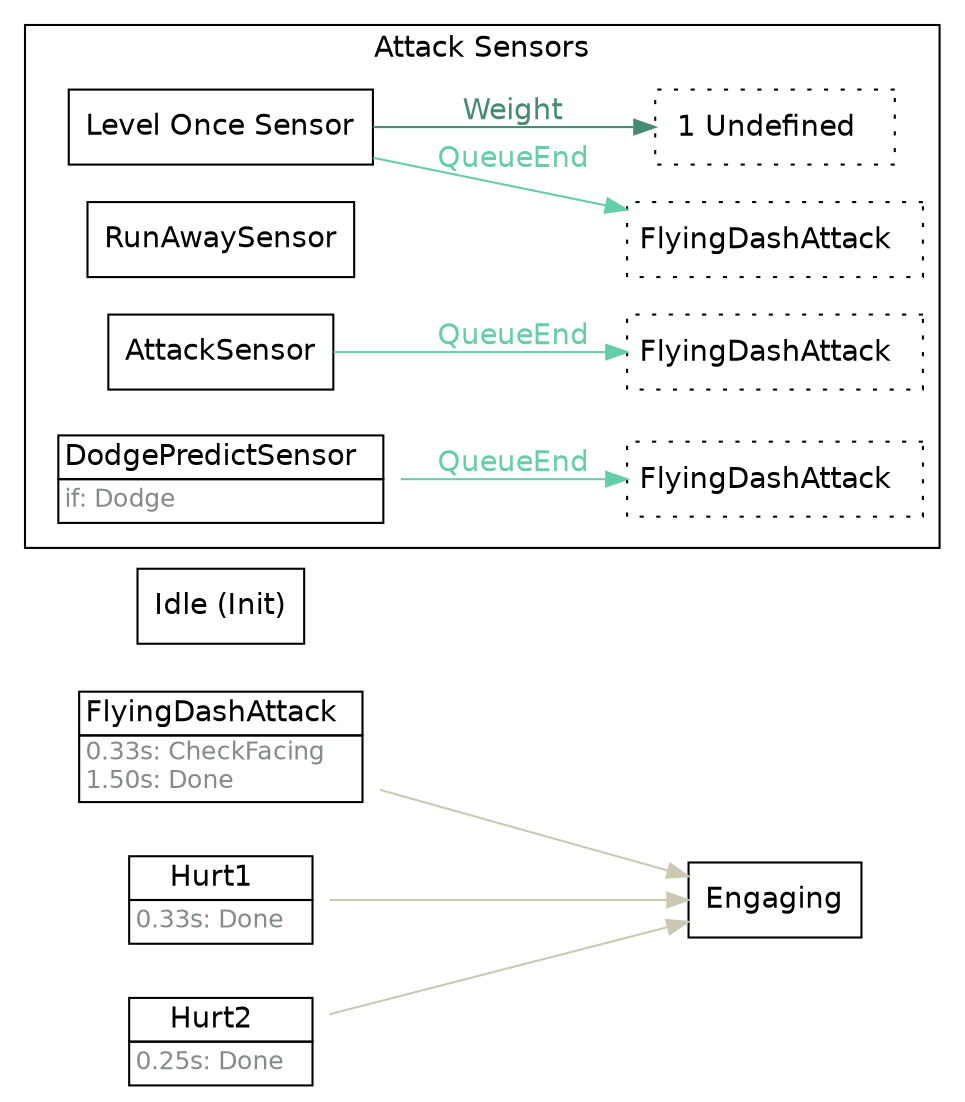 strict digraph "Foo" {
	"rankdir"="LR";
	node ["shape"="box", "fontname"="Helvetica"];
	edge ["fontname"="Helvetica"];
	"FlyingDashAttack" ["shape"="plaintext", "label"=<<TABLE border="0" cellborder="1" cellspacing="0" cellpadding="2"><TR><TD >FlyingDashAttack  </TD></TR><TR><TD align="left" balign="left"><FONT point-size="12" color="azure4">0.33s: CheckFacing<br/>1.50s: Done</FONT>  </TD></TR></TABLE>>]
	"FlyingDashAttack" -> "Engaging"  ["color"="cornsilk3", "fontcolor"="cornsilk3"]
	"Hurt1" ["shape"="plaintext", "label"=<<TABLE border="0" cellborder="1" cellspacing="0" cellpadding="2"><TR><TD >Hurt1  </TD></TR><TR><TD align="left" balign="left"><FONT point-size="12" color="azure4">0.33s: Done</FONT>  </TD></TR></TABLE>>]
	"Hurt1" -> "Engaging"  ["color"="cornsilk3", "fontcolor"="cornsilk3"]
	"Hurt2" ["shape"="plaintext", "label"=<<TABLE border="0" cellborder="1" cellspacing="0" cellpadding="2"><TR><TD >Hurt2  </TD></TR><TR><TD align="left" balign="left"><FONT point-size="12" color="azure4">0.25s: Done</FONT>  </TD></TR></TABLE>>]
	"Hurt2" -> "Engaging"  ["color"="cornsilk3", "fontcolor"="cornsilk3"]
	"Idle" ["label"="Idle (Init)"]
	subgraph "cluster_attacksensors" {
		"rank"="sink";
		"label"="Attack Sensors";
		"fontname"="Helvetica";
		"Level Once Sensor" ["label"="Level Once Sensor"]
		"Level Once Sensor_linked" ["shape"="box", "style"="dotted", "label"=<<TABLE border="0" cellborder="0" cellspacing="0" cellpadding="2"><TR><TD>FlyingDashAttack  </TD></TR></TABLE>>, "margin"="0.05"]
		"Level Once Sensor" -> "Level Once Sensor_linked"  ["label"="QueueEnd", "color"="aquamarine3", "fontcolor"="aquamarine3"]
		"Level Once Sensor_mustuse" ["shape"="box", "style"="dotted", "label"=<<TABLE border="0" cellborder="0" cellspacing="0" cellpadding="2"><TR><TD>1 Undefined  </TD></TR></TABLE>>]
		"Level Once Sensor" -> "Level Once Sensor_mustuse"  ["label"="Weight", "color"="aquamarine4", "fontcolor"="aquamarine4"]
		"RunAwaySensor" ["label"="RunAwaySensor"]
		"AttackSensor" ["label"="AttackSensor"]
		"AttackSensor_linked" ["shape"="box", "style"="dotted", "label"=<<TABLE border="0" cellborder="0" cellspacing="0" cellpadding="2"><TR><TD>FlyingDashAttack  </TD></TR></TABLE>>, "margin"="0.05"]
		"AttackSensor" -> "AttackSensor_linked"  ["label"="QueueEnd", "color"="aquamarine3", "fontcolor"="aquamarine3"]
		"DodgePredictSensor" ["shape"="plaintext", "label"=<<TABLE border="0" cellborder="1" cellspacing="0" cellpadding="2"><TR><TD >DodgePredictSensor  </TD></TR><TR><TD align="left" balign="left"><FONT point-size="12" color="azure4">if: Dodge</FONT>  </TD></TR></TABLE>>]
		"DodgePredictSensor_linked" ["shape"="box", "style"="dotted", "label"=<<TABLE border="0" cellborder="0" cellspacing="0" cellpadding="2"><TR><TD>FlyingDashAttack  </TD></TR></TABLE>>, "margin"="0.05"]
		"DodgePredictSensor" -> "DodgePredictSensor_linked"  ["label"="QueueEnd", "color"="aquamarine3", "fontcolor"="aquamarine3"]
	}
	
}
